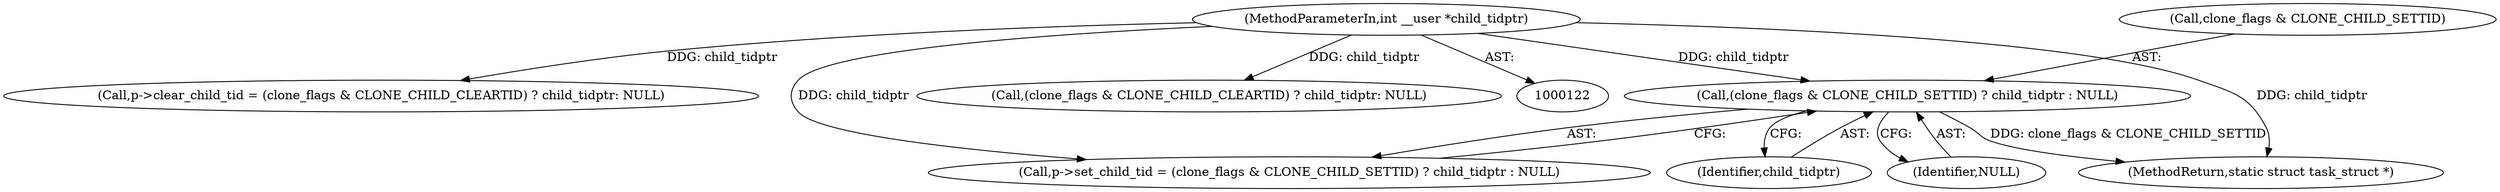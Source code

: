 digraph "0_linux_b69f2292063d2caf37ca9aec7d63ded203701bf3_1@pointer" {
"1000711" [label="(Call,(clone_flags & CLONE_CHILD_SETTID) ? child_tidptr : NULL)"];
"1000127" [label="(MethodParameterIn,int __user *child_tidptr)"];
"1000715" [label="(Identifier,child_tidptr)"];
"1001149" [label="(MethodReturn,static struct task_struct *)"];
"1000711" [label="(Call,(clone_flags & CLONE_CHILD_SETTID) ? child_tidptr : NULL)"];
"1000712" [label="(Call,clone_flags & CLONE_CHILD_SETTID)"];
"1000716" [label="(Identifier,NULL)"];
"1000717" [label="(Call,p->clear_child_tid = (clone_flags & CLONE_CHILD_CLEARTID) ? child_tidptr: NULL)"];
"1000721" [label="(Call,(clone_flags & CLONE_CHILD_CLEARTID) ? child_tidptr: NULL)"];
"1000707" [label="(Call,p->set_child_tid = (clone_flags & CLONE_CHILD_SETTID) ? child_tidptr : NULL)"];
"1000127" [label="(MethodParameterIn,int __user *child_tidptr)"];
"1000711" -> "1000707"  [label="AST: "];
"1000711" -> "1000715"  [label="CFG: "];
"1000711" -> "1000716"  [label="CFG: "];
"1000712" -> "1000711"  [label="AST: "];
"1000715" -> "1000711"  [label="AST: "];
"1000716" -> "1000711"  [label="AST: "];
"1000707" -> "1000711"  [label="CFG: "];
"1000711" -> "1001149"  [label="DDG: clone_flags & CLONE_CHILD_SETTID"];
"1000127" -> "1000711"  [label="DDG: child_tidptr"];
"1000127" -> "1000122"  [label="AST: "];
"1000127" -> "1001149"  [label="DDG: child_tidptr"];
"1000127" -> "1000707"  [label="DDG: child_tidptr"];
"1000127" -> "1000717"  [label="DDG: child_tidptr"];
"1000127" -> "1000721"  [label="DDG: child_tidptr"];
}
